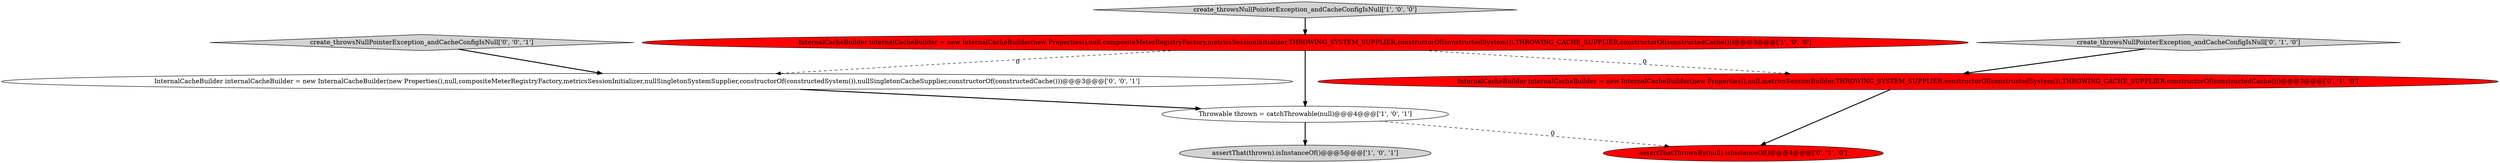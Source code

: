 digraph {
6 [style = filled, label = "assertThatThrownBy(null).isInstanceOf()@@@4@@@['0', '1', '0']", fillcolor = red, shape = ellipse image = "AAA1AAABBB2BBB"];
3 [style = filled, label = "create_throwsNullPointerException_andCacheConfigIsNull['1', '0', '0']", fillcolor = lightgray, shape = diamond image = "AAA0AAABBB1BBB"];
0 [style = filled, label = "InternalCacheBuilder internalCacheBuilder = new InternalCacheBuilder(new Properties(),null,compositeMeterRegistryFactory,metricsSessionInitializer,THROWING_SYSTEM_SUPPLIER,constructorOf(constructedSystem()),THROWING_CACHE_SUPPLIER,constructorOf(constructedCache()))@@@3@@@['1', '0', '0']", fillcolor = red, shape = ellipse image = "AAA1AAABBB1BBB"];
7 [style = filled, label = "InternalCacheBuilder internalCacheBuilder = new InternalCacheBuilder(new Properties(),null,compositeMeterRegistryFactory,metricsSessionInitializer,nullSingletonSystemSupplier,constructorOf(constructedSystem()),nullSingletonCacheSupplier,constructorOf(constructedCache()))@@@3@@@['0', '0', '1']", fillcolor = white, shape = ellipse image = "AAA0AAABBB3BBB"];
5 [style = filled, label = "InternalCacheBuilder internalCacheBuilder = new InternalCacheBuilder(new Properties(),null,metricsSessionBuilder,THROWING_SYSTEM_SUPPLIER,constructorOf(constructedSystem()),THROWING_CACHE_SUPPLIER,constructorOf(constructedCache()))@@@3@@@['0', '1', '0']", fillcolor = red, shape = ellipse image = "AAA1AAABBB2BBB"];
2 [style = filled, label = "assertThat(thrown).isInstanceOf()@@@5@@@['1', '0', '1']", fillcolor = lightgray, shape = ellipse image = "AAA0AAABBB1BBB"];
8 [style = filled, label = "create_throwsNullPointerException_andCacheConfigIsNull['0', '0', '1']", fillcolor = lightgray, shape = diamond image = "AAA0AAABBB3BBB"];
1 [style = filled, label = "Throwable thrown = catchThrowable(null)@@@4@@@['1', '0', '1']", fillcolor = white, shape = ellipse image = "AAA0AAABBB1BBB"];
4 [style = filled, label = "create_throwsNullPointerException_andCacheConfigIsNull['0', '1', '0']", fillcolor = lightgray, shape = diamond image = "AAA0AAABBB2BBB"];
1->2 [style = bold, label=""];
7->1 [style = bold, label=""];
5->6 [style = bold, label=""];
0->5 [style = dashed, label="0"];
0->7 [style = dashed, label="0"];
4->5 [style = bold, label=""];
0->1 [style = bold, label=""];
1->6 [style = dashed, label="0"];
3->0 [style = bold, label=""];
8->7 [style = bold, label=""];
}
